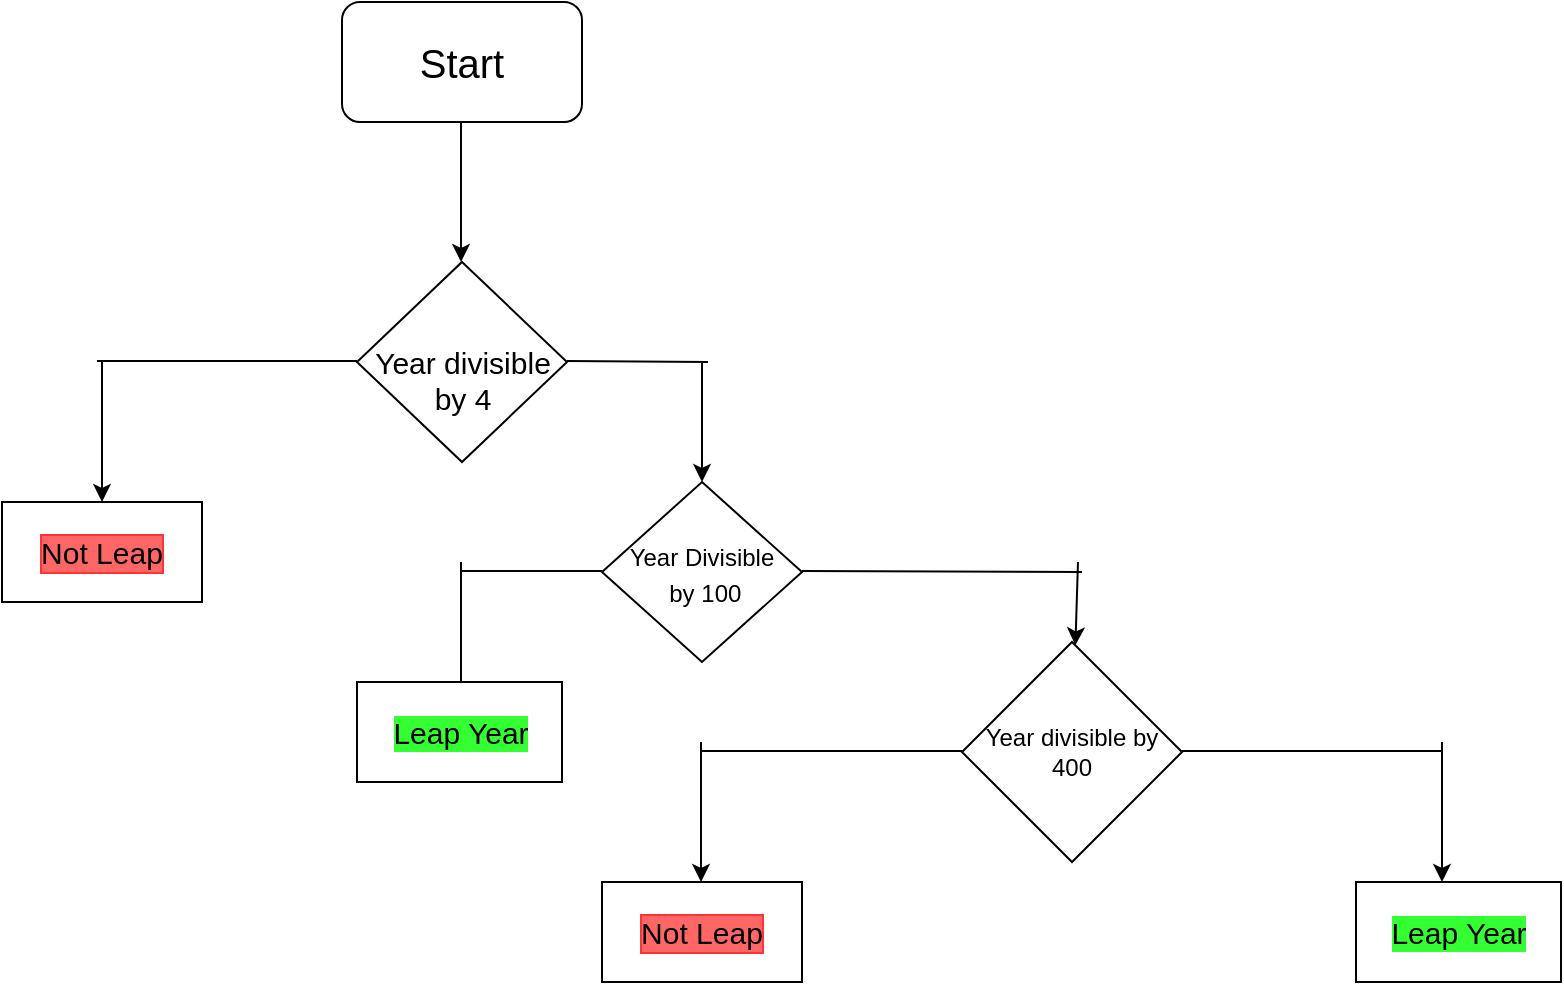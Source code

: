<mxfile version="14.5.1" type="github">
  <diagram id="Sqsg5uLiVBnWR7xdXs7N" name="Page-1">
    <mxGraphModel dx="1038" dy="580" grid="1" gridSize="10" guides="1" tooltips="1" connect="1" arrows="1" fold="1" page="1" pageScale="1" pageWidth="827" pageHeight="1169" math="0" shadow="0">
      <root>
        <mxCell id="0" />
        <mxCell id="1" parent="0" />
        <mxCell id="k9XkC5c0XQXcZgpCj6C3-2" value="Start" style="rounded=1;whiteSpace=wrap;html=1;fontSize=20;" vertex="1" parent="1">
          <mxGeometry x="320" y="40" width="120" height="60" as="geometry" />
        </mxCell>
        <mxCell id="k9XkC5c0XQXcZgpCj6C3-3" value="" style="endArrow=classic;html=1;fontSize=20;verticalAlign=bottom;" edge="1" parent="1">
          <mxGeometry width="50" height="50" relative="1" as="geometry">
            <mxPoint x="379.5" y="100" as="sourcePoint" />
            <mxPoint x="379.5" y="170" as="targetPoint" />
          </mxGeometry>
        </mxCell>
        <mxCell id="k9XkC5c0XQXcZgpCj6C3-4" value="&lt;br&gt;Year divisible&lt;br&gt;by 4" style="rhombus;whiteSpace=wrap;html=1;fontSize=15;" vertex="1" parent="1">
          <mxGeometry x="327.5" y="170" width="105" height="100" as="geometry" />
        </mxCell>
        <mxCell id="k9XkC5c0XQXcZgpCj6C3-7" value="" style="endArrow=none;html=1;fontSize=15;" edge="1" parent="1">
          <mxGeometry width="50" height="50" relative="1" as="geometry">
            <mxPoint x="432.5" y="219.5" as="sourcePoint" />
            <mxPoint x="503" y="220" as="targetPoint" />
          </mxGeometry>
        </mxCell>
        <mxCell id="k9XkC5c0XQXcZgpCj6C3-8" value="" style="endArrow=none;html=1;fontSize=15;" edge="1" parent="1">
          <mxGeometry width="50" height="50" relative="1" as="geometry">
            <mxPoint x="197.5" y="219.5" as="sourcePoint" />
            <mxPoint x="327.5" y="219.5" as="targetPoint" />
          </mxGeometry>
        </mxCell>
        <mxCell id="k9XkC5c0XQXcZgpCj6C3-9" value="" style="endArrow=classic;html=1;fontSize=15;" edge="1" parent="1">
          <mxGeometry width="50" height="50" relative="1" as="geometry">
            <mxPoint x="200" y="220" as="sourcePoint" />
            <mxPoint x="200" y="290" as="targetPoint" />
          </mxGeometry>
        </mxCell>
        <mxCell id="k9XkC5c0XQXcZgpCj6C3-10" value="Not Leap" style="rounded=0;whiteSpace=wrap;html=1;fontSize=15;labelBackgroundColor=#FF6666;labelBorderColor=#FF3333;" vertex="1" parent="1">
          <mxGeometry x="150" y="290" width="100" height="50" as="geometry" />
        </mxCell>
        <mxCell id="k9XkC5c0XQXcZgpCj6C3-11" value="" style="endArrow=classic;html=1;fontSize=15;" edge="1" parent="1">
          <mxGeometry width="50" height="50" relative="1" as="geometry">
            <mxPoint x="500" y="220" as="sourcePoint" />
            <mxPoint x="500" y="280" as="targetPoint" />
          </mxGeometry>
        </mxCell>
        <mxCell id="k9XkC5c0XQXcZgpCj6C3-12" value="&lt;font style=&quot;font-size: 12px&quot;&gt;Year Divisible&lt;br&gt;&amp;nbsp;by 100&lt;/font&gt;" style="rhombus;whiteSpace=wrap;html=1;labelBackgroundColor=none;fontSize=15;" vertex="1" parent="1">
          <mxGeometry x="450" y="280" width="100" height="90" as="geometry" />
        </mxCell>
        <mxCell id="k9XkC5c0XQXcZgpCj6C3-14" value="" style="endArrow=none;html=1;fontSize=15;" edge="1" parent="1">
          <mxGeometry width="50" height="50" relative="1" as="geometry">
            <mxPoint x="380" y="324.5" as="sourcePoint" />
            <mxPoint x="450" y="324.5" as="targetPoint" />
          </mxGeometry>
        </mxCell>
        <mxCell id="k9XkC5c0XQXcZgpCj6C3-15" value="" style="endArrow=classic;html=1;fontSize=15;" edge="1" parent="1">
          <mxGeometry width="50" height="50" relative="1" as="geometry">
            <mxPoint x="379.5" y="320" as="sourcePoint" />
            <mxPoint x="379.5" y="390" as="targetPoint" />
          </mxGeometry>
        </mxCell>
        <mxCell id="k9XkC5c0XQXcZgpCj6C3-16" value="Leap Year" style="rounded=0;whiteSpace=wrap;html=1;labelBackgroundColor=#33FF33;fontSize=15;" vertex="1" parent="1">
          <mxGeometry x="327.5" y="380" width="102.5" height="50" as="geometry" />
        </mxCell>
        <mxCell id="k9XkC5c0XQXcZgpCj6C3-17" value="" style="endArrow=none;html=1;fontSize=15;" edge="1" parent="1">
          <mxGeometry width="50" height="50" relative="1" as="geometry">
            <mxPoint x="550" y="324.5" as="sourcePoint" />
            <mxPoint x="690" y="325" as="targetPoint" />
          </mxGeometry>
        </mxCell>
        <mxCell id="k9XkC5c0XQXcZgpCj6C3-18" value="" style="endArrow=classic;html=1;fontSize=15;" edge="1" parent="1" target="k9XkC5c0XQXcZgpCj6C3-19">
          <mxGeometry width="50" height="50" relative="1" as="geometry">
            <mxPoint x="688" y="320" as="sourcePoint" />
            <mxPoint x="690" y="390" as="targetPoint" />
          </mxGeometry>
        </mxCell>
        <mxCell id="k9XkC5c0XQXcZgpCj6C3-19" value="Year divisible by 400" style="rhombus;whiteSpace=wrap;html=1;" vertex="1" parent="1">
          <mxGeometry x="630" y="360" width="110" height="110" as="geometry" />
        </mxCell>
        <mxCell id="k9XkC5c0XQXcZgpCj6C3-20" value="" style="endArrow=none;html=1;fontSize=15;" edge="1" parent="1">
          <mxGeometry width="50" height="50" relative="1" as="geometry">
            <mxPoint x="500" y="414.5" as="sourcePoint" />
            <mxPoint x="630" y="414.5" as="targetPoint" />
          </mxGeometry>
        </mxCell>
        <mxCell id="k9XkC5c0XQXcZgpCj6C3-21" value="" style="endArrow=none;html=1;fontSize=15;" edge="1" parent="1">
          <mxGeometry width="50" height="50" relative="1" as="geometry">
            <mxPoint x="740" y="414.5" as="sourcePoint" />
            <mxPoint x="870" y="414.5" as="targetPoint" />
          </mxGeometry>
        </mxCell>
        <mxCell id="k9XkC5c0XQXcZgpCj6C3-22" value="" style="endArrow=classic;html=1;fontSize=15;" edge="1" parent="1">
          <mxGeometry width="50" height="50" relative="1" as="geometry">
            <mxPoint x="499.5" y="410" as="sourcePoint" />
            <mxPoint x="499.5" y="480" as="targetPoint" />
          </mxGeometry>
        </mxCell>
        <mxCell id="k9XkC5c0XQXcZgpCj6C3-23" value="" style="endArrow=classic;html=1;fontSize=15;" edge="1" parent="1">
          <mxGeometry width="50" height="50" relative="1" as="geometry">
            <mxPoint x="870" y="410" as="sourcePoint" />
            <mxPoint x="870" y="480" as="targetPoint" />
          </mxGeometry>
        </mxCell>
        <mxCell id="k9XkC5c0XQXcZgpCj6C3-24" value="Leap Year" style="rounded=0;whiteSpace=wrap;html=1;labelBackgroundColor=#33FF33;fontSize=15;" vertex="1" parent="1">
          <mxGeometry x="827" y="480" width="102.5" height="50" as="geometry" />
        </mxCell>
        <mxCell id="k9XkC5c0XQXcZgpCj6C3-25" value="Not Leap" style="rounded=0;whiteSpace=wrap;html=1;fontSize=15;labelBackgroundColor=#FF6666;labelBorderColor=#FF3333;" vertex="1" parent="1">
          <mxGeometry x="450" y="480" width="100" height="50" as="geometry" />
        </mxCell>
      </root>
    </mxGraphModel>
  </diagram>
</mxfile>
